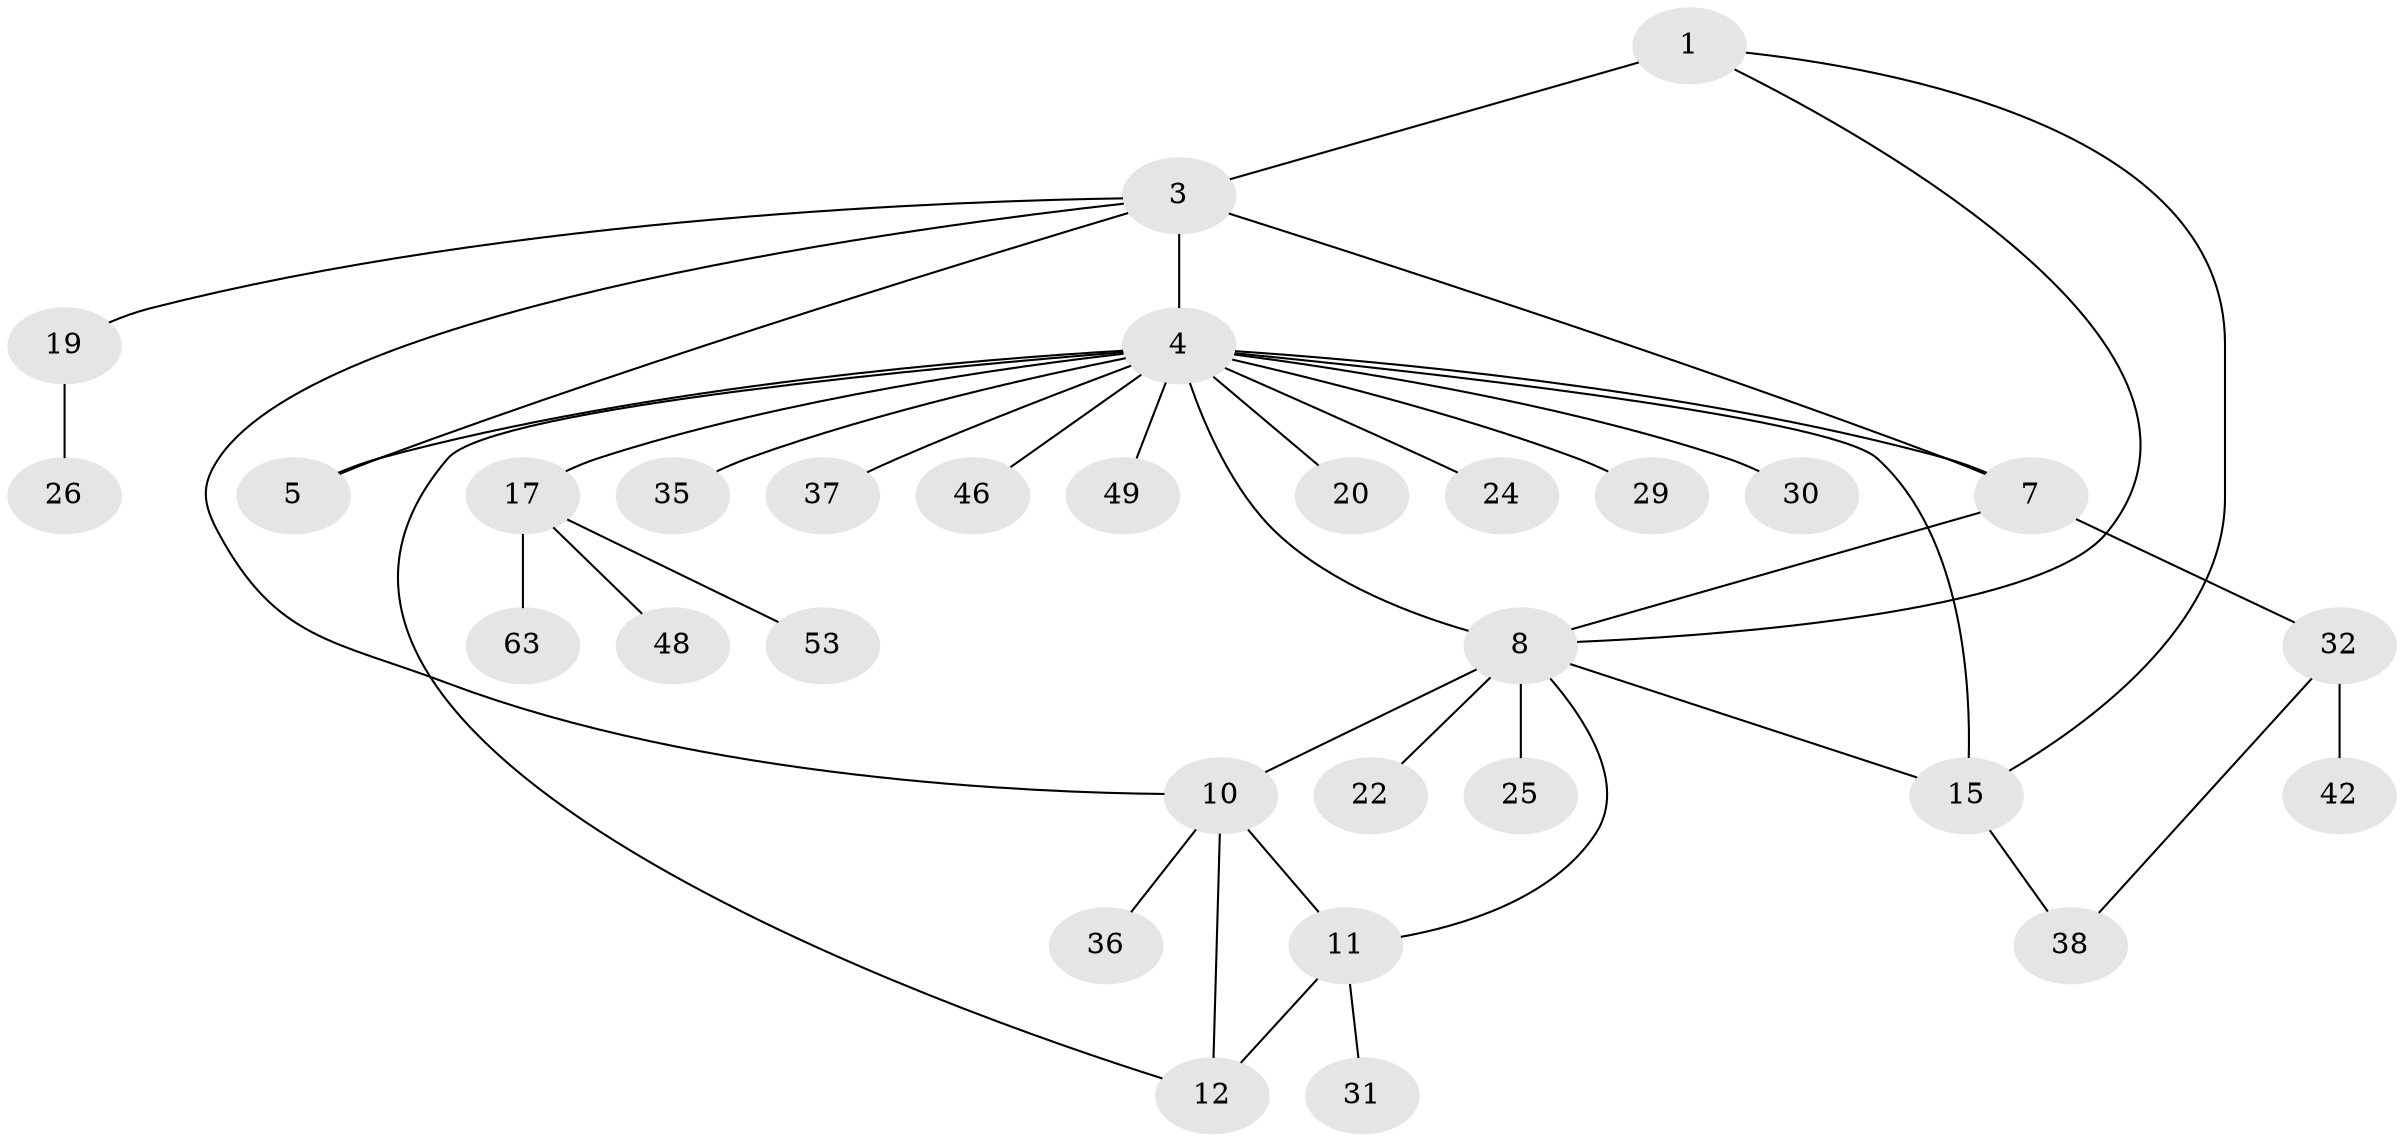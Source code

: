 // original degree distribution, {4: 0.1111111111111111, 2: 0.14285714285714285, 12: 0.015873015873015872, 6: 0.015873015873015872, 3: 0.06349206349206349, 11: 0.015873015873015872, 7: 0.015873015873015872, 8: 0.015873015873015872, 9: 0.015873015873015872, 5: 0.031746031746031744, 1: 0.5555555555555556}
// Generated by graph-tools (version 1.1) at 2025/16/03/09/25 04:16:04]
// undirected, 31 vertices, 41 edges
graph export_dot {
graph [start="1"]
  node [color=gray90,style=filled];
  1 [super="+2"];
  3 [super="+58+62+43+21+33+16"];
  4 [super="+6+34"];
  5;
  7 [super="+40+41"];
  8 [super="+9"];
  10 [super="+18+47+28"];
  11;
  12;
  15 [super="+56"];
  17;
  19;
  20;
  22;
  24;
  25;
  26 [super="+60"];
  29;
  30;
  31 [super="+39"];
  32;
  35;
  36;
  37;
  38 [super="+50+44"];
  42;
  46;
  48 [super="+51"];
  49;
  53;
  63;
  1 -- 3 [weight=2];
  1 -- 15;
  1 -- 8;
  3 -- 5;
  3 -- 7;
  3 -- 10;
  3 -- 19;
  3 -- 4;
  4 -- 5 [weight=2];
  4 -- 8 [weight=2];
  4 -- 24;
  4 -- 35;
  4 -- 37;
  4 -- 7;
  4 -- 12;
  4 -- 46;
  4 -- 15;
  4 -- 17;
  4 -- 49;
  4 -- 20;
  4 -- 29;
  4 -- 30;
  7 -- 8 [weight=2];
  7 -- 32;
  8 -- 11;
  8 -- 10 [weight=2];
  8 -- 15;
  8 -- 22;
  8 -- 25;
  10 -- 11;
  10 -- 12;
  10 -- 36;
  11 -- 12;
  11 -- 31;
  15 -- 38;
  17 -- 48;
  17 -- 53;
  17 -- 63;
  19 -- 26;
  32 -- 38;
  32 -- 42;
}
